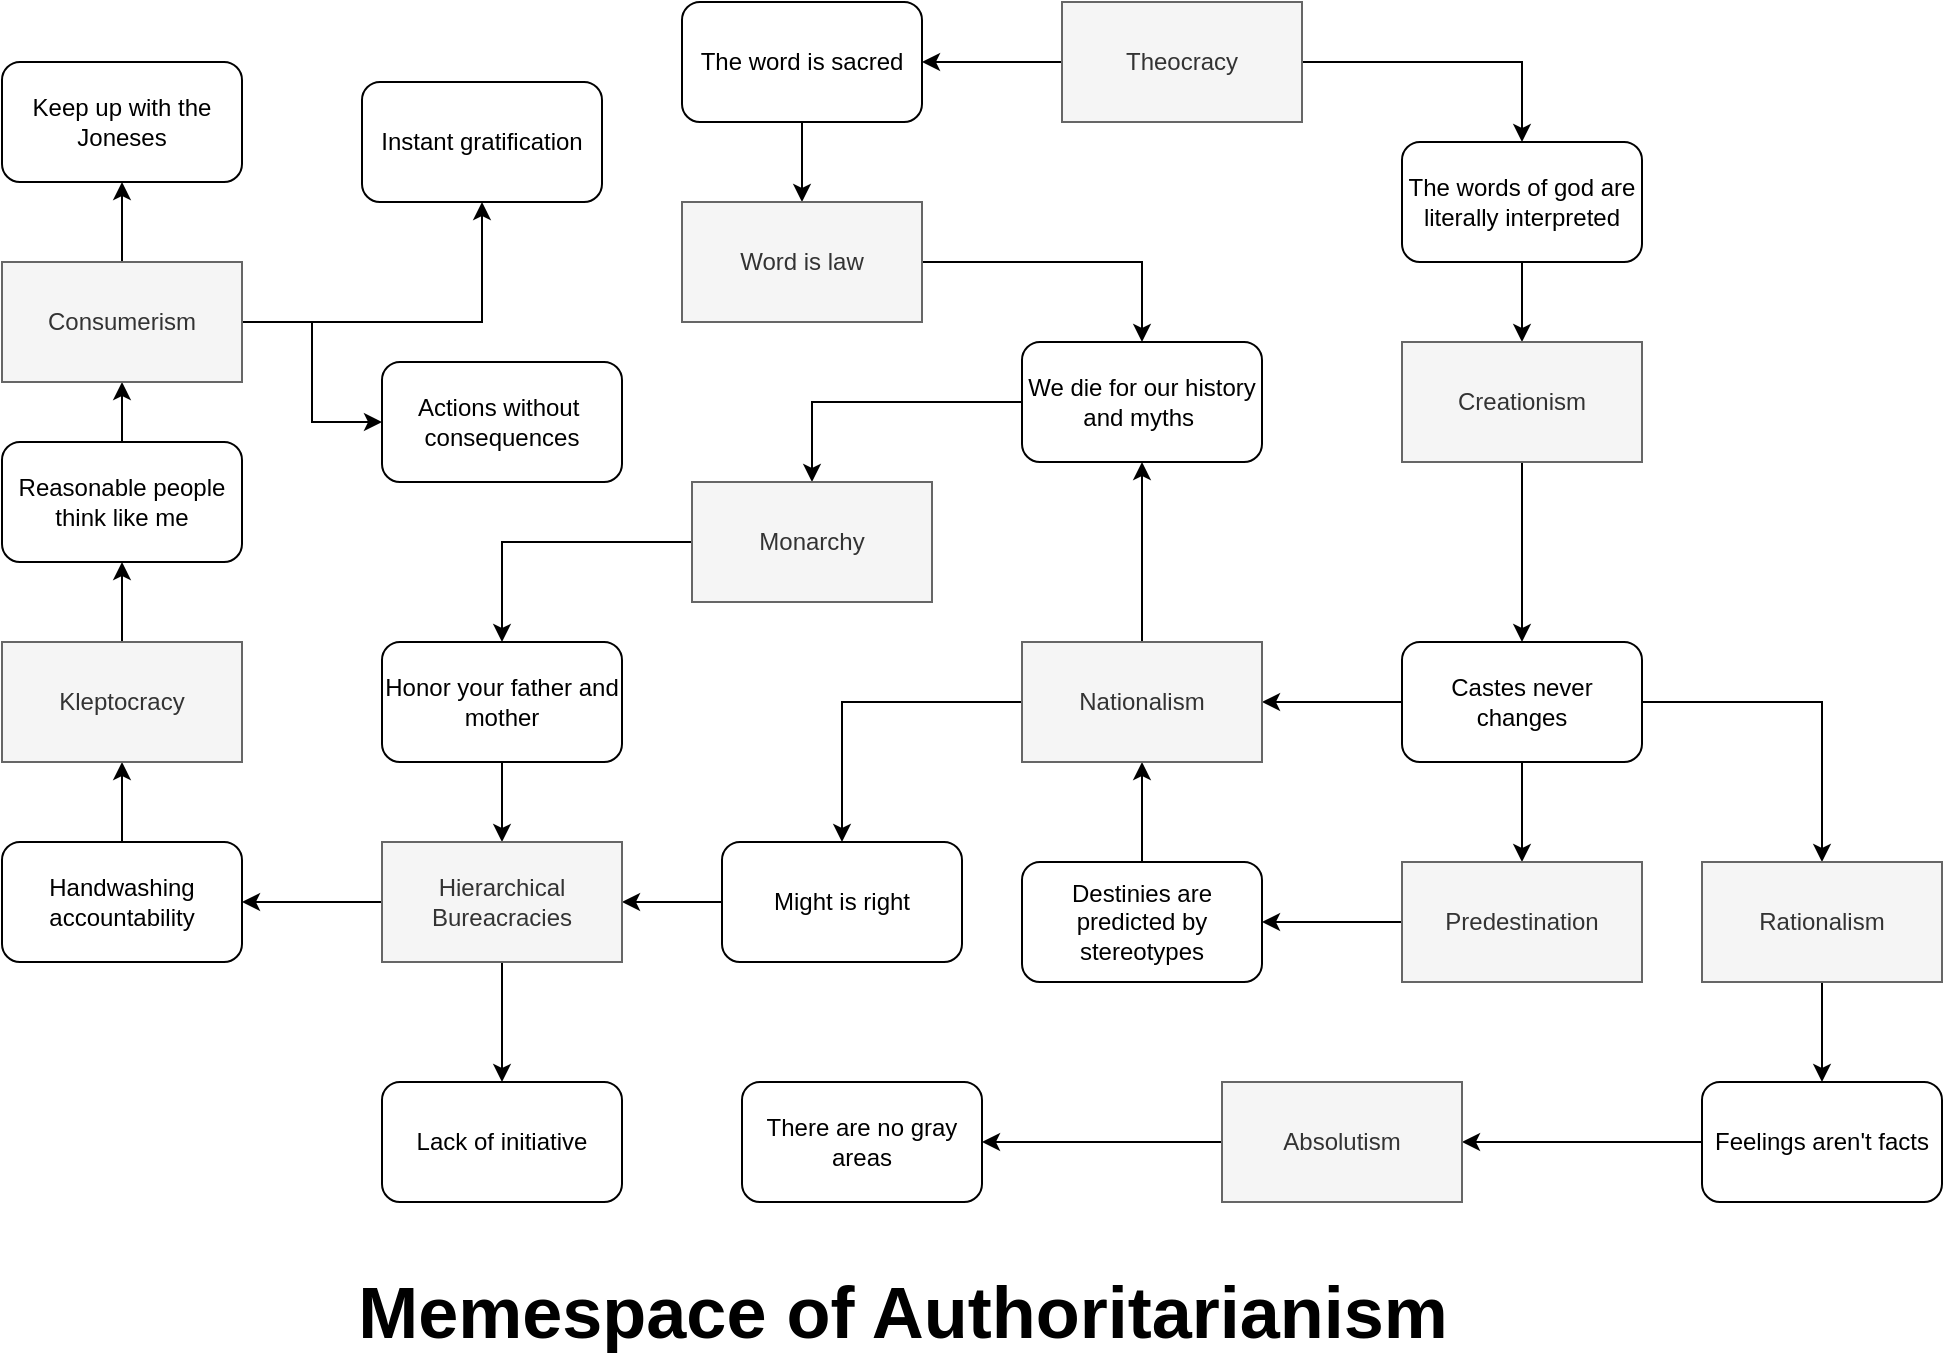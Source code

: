<mxfile version="18.0.0" type="github">
  <diagram id="UsCKMXVSTxp-egwy1biC" name="Page-1">
    <mxGraphModel dx="974" dy="650" grid="1" gridSize="10" guides="1" tooltips="1" connect="1" arrows="1" fold="1" page="1" pageScale="1" pageWidth="850" pageHeight="1100" math="0" shadow="0">
      <root>
        <mxCell id="0" />
        <mxCell id="1" parent="0" />
        <mxCell id="emyvE3eDgOfMS4Qi2Yjl-1" value="Keep up with the Joneses" style="rounded=1;whiteSpace=wrap;html=1;" parent="1" vertex="1">
          <mxGeometry x="20" y="70" width="120" height="60" as="geometry" />
        </mxCell>
        <mxCell id="emyvE3eDgOfMS4Qi2Yjl-67" value="" style="edgeStyle=orthogonalEdgeStyle;rounded=0;orthogonalLoop=1;jettySize=auto;html=1;" parent="1" source="emyvE3eDgOfMS4Qi2Yjl-2" target="emyvE3eDgOfMS4Qi2Yjl-66" edge="1">
          <mxGeometry relative="1" as="geometry" />
        </mxCell>
        <mxCell id="emyvE3eDgOfMS4Qi2Yjl-2" value="The word is sacred" style="rounded=1;whiteSpace=wrap;html=1;" parent="1" vertex="1">
          <mxGeometry x="360" y="40" width="120" height="60" as="geometry" />
        </mxCell>
        <mxCell id="emyvE3eDgOfMS4Qi2Yjl-63" value="" style="edgeStyle=orthogonalEdgeStyle;rounded=0;orthogonalLoop=1;jettySize=auto;html=1;" parent="1" source="emyvE3eDgOfMS4Qi2Yjl-10" target="emyvE3eDgOfMS4Qi2Yjl-30" edge="1">
          <mxGeometry relative="1" as="geometry" />
        </mxCell>
        <mxCell id="emyvE3eDgOfMS4Qi2Yjl-10" value="Might is right" style="rounded=1;whiteSpace=wrap;html=1;" parent="1" vertex="1">
          <mxGeometry x="380" y="460" width="120" height="60" as="geometry" />
        </mxCell>
        <mxCell id="emyvE3eDgOfMS4Qi2Yjl-56" value="" style="edgeStyle=orthogonalEdgeStyle;rounded=0;orthogonalLoop=1;jettySize=auto;html=1;" parent="1" source="emyvE3eDgOfMS4Qi2Yjl-11" target="emyvE3eDgOfMS4Qi2Yjl-36" edge="1">
          <mxGeometry relative="1" as="geometry" />
        </mxCell>
        <mxCell id="emyvE3eDgOfMS4Qi2Yjl-60" value="" style="edgeStyle=orthogonalEdgeStyle;rounded=0;orthogonalLoop=1;jettySize=auto;html=1;" parent="1" source="emyvE3eDgOfMS4Qi2Yjl-11" target="emyvE3eDgOfMS4Qi2Yjl-34" edge="1">
          <mxGeometry relative="1" as="geometry" />
        </mxCell>
        <mxCell id="emyvE3eDgOfMS4Qi2Yjl-61" value="" style="edgeStyle=orthogonalEdgeStyle;rounded=0;orthogonalLoop=1;jettySize=auto;html=1;" parent="1" source="emyvE3eDgOfMS4Qi2Yjl-11" target="emyvE3eDgOfMS4Qi2Yjl-31" edge="1">
          <mxGeometry relative="1" as="geometry" />
        </mxCell>
        <mxCell id="emyvE3eDgOfMS4Qi2Yjl-11" value="Castes never changes" style="rounded=1;whiteSpace=wrap;html=1;" parent="1" vertex="1">
          <mxGeometry x="720" y="360" width="120" height="60" as="geometry" />
        </mxCell>
        <mxCell id="emyvE3eDgOfMS4Qi2Yjl-59" value="" style="edgeStyle=orthogonalEdgeStyle;rounded=0;orthogonalLoop=1;jettySize=auto;html=1;" parent="1" source="emyvE3eDgOfMS4Qi2Yjl-12" target="emyvE3eDgOfMS4Qi2Yjl-35" edge="1">
          <mxGeometry relative="1" as="geometry" />
        </mxCell>
        <mxCell id="emyvE3eDgOfMS4Qi2Yjl-12" value="Feelings aren&#39;t facts" style="rounded=1;whiteSpace=wrap;html=1;" parent="1" vertex="1">
          <mxGeometry x="870" y="580" width="120" height="60" as="geometry" />
        </mxCell>
        <mxCell id="emyvE3eDgOfMS4Qi2Yjl-13" value="There are no gray areas" style="rounded=1;whiteSpace=wrap;html=1;" parent="1" vertex="1">
          <mxGeometry x="390" y="580" width="120" height="60" as="geometry" />
        </mxCell>
        <mxCell id="emyvE3eDgOfMS4Qi2Yjl-57" value="" style="edgeStyle=orthogonalEdgeStyle;rounded=0;orthogonalLoop=1;jettySize=auto;html=1;" parent="1" source="emyvE3eDgOfMS4Qi2Yjl-14" target="emyvE3eDgOfMS4Qi2Yjl-32" edge="1">
          <mxGeometry relative="1" as="geometry" />
        </mxCell>
        <mxCell id="emyvE3eDgOfMS4Qi2Yjl-14" value="Reasonable people think like me" style="rounded=1;whiteSpace=wrap;html=1;" parent="1" vertex="1">
          <mxGeometry x="20" y="260" width="120" height="60" as="geometry" />
        </mxCell>
        <mxCell id="emyvE3eDgOfMS4Qi2Yjl-58" value="" style="edgeStyle=orthogonalEdgeStyle;rounded=0;orthogonalLoop=1;jettySize=auto;html=1;" parent="1" source="emyvE3eDgOfMS4Qi2Yjl-15" target="emyvE3eDgOfMS4Qi2Yjl-33" edge="1">
          <mxGeometry relative="1" as="geometry" />
        </mxCell>
        <mxCell id="emyvE3eDgOfMS4Qi2Yjl-15" value="Handwashing&lt;br&gt;accountability" style="rounded=1;whiteSpace=wrap;html=1;" parent="1" vertex="1">
          <mxGeometry x="20" y="460" width="120" height="60" as="geometry" />
        </mxCell>
        <mxCell id="emyvE3eDgOfMS4Qi2Yjl-16" value="Lack of initiative" style="rounded=1;whiteSpace=wrap;html=1;" parent="1" vertex="1">
          <mxGeometry x="210" y="580" width="120" height="60" as="geometry" />
        </mxCell>
        <mxCell id="emyvE3eDgOfMS4Qi2Yjl-54" value="" style="edgeStyle=orthogonalEdgeStyle;rounded=0;orthogonalLoop=1;jettySize=auto;html=1;" parent="1" source="emyvE3eDgOfMS4Qi2Yjl-17" target="emyvE3eDgOfMS4Qi2Yjl-48" edge="1">
          <mxGeometry relative="1" as="geometry" />
        </mxCell>
        <mxCell id="emyvE3eDgOfMS4Qi2Yjl-17" value="The words of god are literally interpreted" style="rounded=1;whiteSpace=wrap;html=1;" parent="1" vertex="1">
          <mxGeometry x="720" y="110" width="120" height="60" as="geometry" />
        </mxCell>
        <mxCell id="emyvE3eDgOfMS4Qi2Yjl-62" value="" style="edgeStyle=orthogonalEdgeStyle;rounded=0;orthogonalLoop=1;jettySize=auto;html=1;" parent="1" source="emyvE3eDgOfMS4Qi2Yjl-18" target="emyvE3eDgOfMS4Qi2Yjl-36" edge="1">
          <mxGeometry relative="1" as="geometry" />
        </mxCell>
        <mxCell id="emyvE3eDgOfMS4Qi2Yjl-18" value="Destinies are predicted by stereotypes" style="rounded=1;whiteSpace=wrap;html=1;" parent="1" vertex="1">
          <mxGeometry x="530" y="470" width="120" height="60" as="geometry" />
        </mxCell>
        <mxCell id="emyvE3eDgOfMS4Qi2Yjl-19" value="Actions without&amp;nbsp; consequences" style="rounded=1;whiteSpace=wrap;html=1;" parent="1" vertex="1">
          <mxGeometry x="210" y="220" width="120" height="60" as="geometry" />
        </mxCell>
        <mxCell id="emyvE3eDgOfMS4Qi2Yjl-20" value="Instant gratification" style="rounded=1;whiteSpace=wrap;html=1;" parent="1" vertex="1">
          <mxGeometry x="200" y="80" width="120" height="60" as="geometry" />
        </mxCell>
        <mxCell id="emyvE3eDgOfMS4Qi2Yjl-65" value="" style="edgeStyle=orthogonalEdgeStyle;rounded=0;orthogonalLoop=1;jettySize=auto;html=1;" parent="1" source="emyvE3eDgOfMS4Qi2Yjl-21" target="emyvE3eDgOfMS4Qi2Yjl-29" edge="1">
          <mxGeometry relative="1" as="geometry" />
        </mxCell>
        <mxCell id="emyvE3eDgOfMS4Qi2Yjl-21" value="We die for our history and myths&amp;nbsp;" style="rounded=1;whiteSpace=wrap;html=1;" parent="1" vertex="1">
          <mxGeometry x="530" y="210" width="120" height="60" as="geometry" />
        </mxCell>
        <mxCell id="emyvE3eDgOfMS4Qi2Yjl-64" value="" style="edgeStyle=orthogonalEdgeStyle;rounded=0;orthogonalLoop=1;jettySize=auto;html=1;" parent="1" source="emyvE3eDgOfMS4Qi2Yjl-22" target="emyvE3eDgOfMS4Qi2Yjl-30" edge="1">
          <mxGeometry relative="1" as="geometry" />
        </mxCell>
        <mxCell id="emyvE3eDgOfMS4Qi2Yjl-22" value="Honor your father and mother" style="rounded=1;whiteSpace=wrap;html=1;" parent="1" vertex="1">
          <mxGeometry x="210" y="360" width="120" height="60" as="geometry" />
        </mxCell>
        <mxCell id="emyvE3eDgOfMS4Qi2Yjl-50" value="" style="edgeStyle=orthogonalEdgeStyle;rounded=0;orthogonalLoop=1;jettySize=auto;html=1;" parent="1" source="emyvE3eDgOfMS4Qi2Yjl-28" target="emyvE3eDgOfMS4Qi2Yjl-2" edge="1">
          <mxGeometry relative="1" as="geometry" />
        </mxCell>
        <mxCell id="emyvE3eDgOfMS4Qi2Yjl-51" value="" style="edgeStyle=orthogonalEdgeStyle;rounded=0;orthogonalLoop=1;jettySize=auto;html=1;" parent="1" source="emyvE3eDgOfMS4Qi2Yjl-28" target="emyvE3eDgOfMS4Qi2Yjl-17" edge="1">
          <mxGeometry relative="1" as="geometry" />
        </mxCell>
        <mxCell id="emyvE3eDgOfMS4Qi2Yjl-28" value="Theocracy" style="rounded=0;whiteSpace=wrap;html=1;fillColor=#f5f5f5;fontColor=#333333;strokeColor=#666666;" parent="1" vertex="1">
          <mxGeometry x="550" y="40" width="120" height="60" as="geometry" />
        </mxCell>
        <mxCell id="emyvE3eDgOfMS4Qi2Yjl-38" value="" style="edgeStyle=orthogonalEdgeStyle;rounded=0;orthogonalLoop=1;jettySize=auto;html=1;" parent="1" source="emyvE3eDgOfMS4Qi2Yjl-29" target="emyvE3eDgOfMS4Qi2Yjl-22" edge="1">
          <mxGeometry relative="1" as="geometry" />
        </mxCell>
        <mxCell id="emyvE3eDgOfMS4Qi2Yjl-29" value="Monarchy" style="rounded=0;whiteSpace=wrap;html=1;fillColor=#f5f5f5;fontColor=#333333;strokeColor=#666666;" parent="1" vertex="1">
          <mxGeometry x="365" y="280" width="120" height="60" as="geometry" />
        </mxCell>
        <mxCell id="emyvE3eDgOfMS4Qi2Yjl-37" value="" style="edgeStyle=orthogonalEdgeStyle;rounded=0;orthogonalLoop=1;jettySize=auto;html=1;" parent="1" source="emyvE3eDgOfMS4Qi2Yjl-30" target="emyvE3eDgOfMS4Qi2Yjl-16" edge="1">
          <mxGeometry relative="1" as="geometry" />
        </mxCell>
        <mxCell id="emyvE3eDgOfMS4Qi2Yjl-39" value="" style="edgeStyle=orthogonalEdgeStyle;rounded=0;orthogonalLoop=1;jettySize=auto;html=1;" parent="1" source="emyvE3eDgOfMS4Qi2Yjl-30" target="emyvE3eDgOfMS4Qi2Yjl-15" edge="1">
          <mxGeometry relative="1" as="geometry" />
        </mxCell>
        <mxCell id="emyvE3eDgOfMS4Qi2Yjl-30" value="Hierarchical&lt;br&gt;Bureacracies" style="rounded=0;whiteSpace=wrap;html=1;fillColor=#f5f5f5;fontColor=#333333;strokeColor=#666666;" parent="1" vertex="1">
          <mxGeometry x="210" y="460" width="120" height="60" as="geometry" />
        </mxCell>
        <mxCell id="emyvE3eDgOfMS4Qi2Yjl-43" value="" style="edgeStyle=orthogonalEdgeStyle;rounded=0;orthogonalLoop=1;jettySize=auto;html=1;" parent="1" source="emyvE3eDgOfMS4Qi2Yjl-31" target="emyvE3eDgOfMS4Qi2Yjl-12" edge="1">
          <mxGeometry relative="1" as="geometry" />
        </mxCell>
        <mxCell id="emyvE3eDgOfMS4Qi2Yjl-31" value="Rationalism" style="rounded=0;whiteSpace=wrap;html=1;fillColor=#f5f5f5;fontColor=#333333;strokeColor=#666666;" parent="1" vertex="1">
          <mxGeometry x="870" y="470" width="120" height="60" as="geometry" />
        </mxCell>
        <mxCell id="emyvE3eDgOfMS4Qi2Yjl-45" value="" style="edgeStyle=orthogonalEdgeStyle;rounded=0;orthogonalLoop=1;jettySize=auto;html=1;" parent="1" source="emyvE3eDgOfMS4Qi2Yjl-32" target="emyvE3eDgOfMS4Qi2Yjl-1" edge="1">
          <mxGeometry relative="1" as="geometry" />
        </mxCell>
        <mxCell id="emyvE3eDgOfMS4Qi2Yjl-52" value="" style="edgeStyle=orthogonalEdgeStyle;rounded=0;orthogonalLoop=1;jettySize=auto;html=1;" parent="1" source="emyvE3eDgOfMS4Qi2Yjl-32" target="emyvE3eDgOfMS4Qi2Yjl-20" edge="1">
          <mxGeometry relative="1" as="geometry" />
        </mxCell>
        <mxCell id="emyvE3eDgOfMS4Qi2Yjl-53" value="" style="edgeStyle=orthogonalEdgeStyle;rounded=0;orthogonalLoop=1;jettySize=auto;html=1;" parent="1" source="emyvE3eDgOfMS4Qi2Yjl-32" target="emyvE3eDgOfMS4Qi2Yjl-19" edge="1">
          <mxGeometry relative="1" as="geometry" />
        </mxCell>
        <mxCell id="emyvE3eDgOfMS4Qi2Yjl-32" value="Consumerism" style="rounded=0;whiteSpace=wrap;html=1;fillColor=#f5f5f5;fontColor=#333333;strokeColor=#666666;" parent="1" vertex="1">
          <mxGeometry x="20" y="170" width="120" height="60" as="geometry" />
        </mxCell>
        <mxCell id="emyvE3eDgOfMS4Qi2Yjl-42" value="" style="edgeStyle=orthogonalEdgeStyle;rounded=0;orthogonalLoop=1;jettySize=auto;html=1;" parent="1" source="emyvE3eDgOfMS4Qi2Yjl-33" target="emyvE3eDgOfMS4Qi2Yjl-14" edge="1">
          <mxGeometry relative="1" as="geometry" />
        </mxCell>
        <mxCell id="emyvE3eDgOfMS4Qi2Yjl-33" value="Kleptocracy" style="rounded=0;whiteSpace=wrap;html=1;fillColor=#f5f5f5;fontColor=#333333;strokeColor=#666666;" parent="1" vertex="1">
          <mxGeometry x="20" y="360" width="120" height="60" as="geometry" />
        </mxCell>
        <mxCell id="emyvE3eDgOfMS4Qi2Yjl-41" value="" style="edgeStyle=orthogonalEdgeStyle;rounded=0;orthogonalLoop=1;jettySize=auto;html=1;" parent="1" source="emyvE3eDgOfMS4Qi2Yjl-34" target="emyvE3eDgOfMS4Qi2Yjl-18" edge="1">
          <mxGeometry relative="1" as="geometry" />
        </mxCell>
        <mxCell id="emyvE3eDgOfMS4Qi2Yjl-34" value="Predestination" style="rounded=0;whiteSpace=wrap;html=1;fillColor=#f5f5f5;fontColor=#333333;strokeColor=#666666;" parent="1" vertex="1">
          <mxGeometry x="720" y="470" width="120" height="60" as="geometry" />
        </mxCell>
        <mxCell id="emyvE3eDgOfMS4Qi2Yjl-40" value="" style="edgeStyle=orthogonalEdgeStyle;rounded=0;orthogonalLoop=1;jettySize=auto;html=1;" parent="1" source="emyvE3eDgOfMS4Qi2Yjl-35" target="emyvE3eDgOfMS4Qi2Yjl-13" edge="1">
          <mxGeometry relative="1" as="geometry" />
        </mxCell>
        <mxCell id="emyvE3eDgOfMS4Qi2Yjl-35" value="Absolutism" style="rounded=0;whiteSpace=wrap;html=1;fillColor=#f5f5f5;fontColor=#333333;strokeColor=#666666;" parent="1" vertex="1">
          <mxGeometry x="630" y="580" width="120" height="60" as="geometry" />
        </mxCell>
        <mxCell id="emyvE3eDgOfMS4Qi2Yjl-44" value="" style="edgeStyle=orthogonalEdgeStyle;rounded=0;orthogonalLoop=1;jettySize=auto;html=1;" parent="1" source="emyvE3eDgOfMS4Qi2Yjl-36" target="emyvE3eDgOfMS4Qi2Yjl-21" edge="1">
          <mxGeometry relative="1" as="geometry" />
        </mxCell>
        <mxCell id="emyvE3eDgOfMS4Qi2Yjl-47" value="" style="edgeStyle=orthogonalEdgeStyle;rounded=0;orthogonalLoop=1;jettySize=auto;html=1;" parent="1" source="emyvE3eDgOfMS4Qi2Yjl-36" target="emyvE3eDgOfMS4Qi2Yjl-10" edge="1">
          <mxGeometry relative="1" as="geometry" />
        </mxCell>
        <mxCell id="emyvE3eDgOfMS4Qi2Yjl-36" value="Nationalism" style="rounded=0;whiteSpace=wrap;html=1;fillColor=#f5f5f5;fontColor=#333333;strokeColor=#666666;" parent="1" vertex="1">
          <mxGeometry x="530" y="360" width="120" height="60" as="geometry" />
        </mxCell>
        <mxCell id="emyvE3eDgOfMS4Qi2Yjl-49" value="" style="edgeStyle=orthogonalEdgeStyle;rounded=0;orthogonalLoop=1;jettySize=auto;html=1;" parent="1" source="emyvE3eDgOfMS4Qi2Yjl-48" target="emyvE3eDgOfMS4Qi2Yjl-11" edge="1">
          <mxGeometry relative="1" as="geometry" />
        </mxCell>
        <mxCell id="emyvE3eDgOfMS4Qi2Yjl-48" value="Creationism" style="rounded=0;whiteSpace=wrap;html=1;fillColor=#f5f5f5;fontColor=#333333;strokeColor=#666666;" parent="1" vertex="1">
          <mxGeometry x="720" y="210" width="120" height="60" as="geometry" />
        </mxCell>
        <mxCell id="emyvE3eDgOfMS4Qi2Yjl-69" value="" style="edgeStyle=orthogonalEdgeStyle;rounded=0;orthogonalLoop=1;jettySize=auto;html=1;" parent="1" source="emyvE3eDgOfMS4Qi2Yjl-66" target="emyvE3eDgOfMS4Qi2Yjl-21" edge="1">
          <mxGeometry relative="1" as="geometry" />
        </mxCell>
        <mxCell id="emyvE3eDgOfMS4Qi2Yjl-66" value="Word is law" style="rounded=0;whiteSpace=wrap;html=1;fillColor=#f5f5f5;fontColor=#333333;strokeColor=#666666;" parent="1" vertex="1">
          <mxGeometry x="360" y="140" width="120" height="60" as="geometry" />
        </mxCell>
        <mxCell id="emyvE3eDgOfMS4Qi2Yjl-72" value="Memespace of Authoritarianism" style="text;html=1;align=center;verticalAlign=middle;resizable=0;points=[];autosize=1;strokeColor=none;fillColor=none;fontStyle=1;fontSize=36;" parent="1" vertex="1">
          <mxGeometry x="190" y="670" width="560" height="50" as="geometry" />
        </mxCell>
      </root>
    </mxGraphModel>
  </diagram>
</mxfile>
